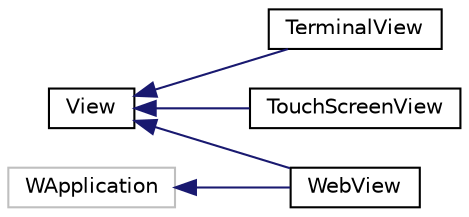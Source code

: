digraph "Graphical Class Hierarchy"
{
 // LATEX_PDF_SIZE
  edge [fontname="Helvetica",fontsize="10",labelfontname="Helvetica",labelfontsize="10"];
  node [fontname="Helvetica",fontsize="10",shape=record];
  rankdir="LR";
  Node3 [label="View",height=0.2,width=0.4,color="black", fillcolor="white", style="filled",URL="$classView.html",tooltip="View is an abstract class meant to be inherited by derived view classes."];
  Node3 -> Node4 [dir="back",color="midnightblue",fontsize="10",style="solid",fontname="Helvetica"];
  Node4 [label="TerminalView",height=0.2,width=0.4,color="black", fillcolor="white", style="filled",URL="$classTerminalView.html",tooltip="This class contains the TerminalView object inherited from the View class. It is responsible for the ..."];
  Node3 -> Node5 [dir="back",color="midnightblue",fontsize="10",style="solid",fontname="Helvetica"];
  Node5 [label="TouchScreenView",height=0.2,width=0.4,color="black", fillcolor="white", style="filled",URL="$classTouchScreenView.html",tooltip="TouchScreenView class builds a GUI for users to interact with the Freshcipes recipe and stock managem..."];
  Node3 -> Node0 [dir="back",color="midnightblue",fontsize="10",style="solid",fontname="Helvetica"];
  Node0 [label="WebView",height=0.2,width=0.4,color="black", fillcolor="white", style="filled",URL="$classWebView.html",tooltip="WebView class builds a GUI for users to interact with the Freshcipes recipe and stock management appl..."];
  Node1 [label="WApplication",height=0.2,width=0.4,color="grey75", fillcolor="white", style="filled",tooltip=" "];
  Node1 -> Node0 [dir="back",color="midnightblue",fontsize="10",style="solid",fontname="Helvetica"];
}
